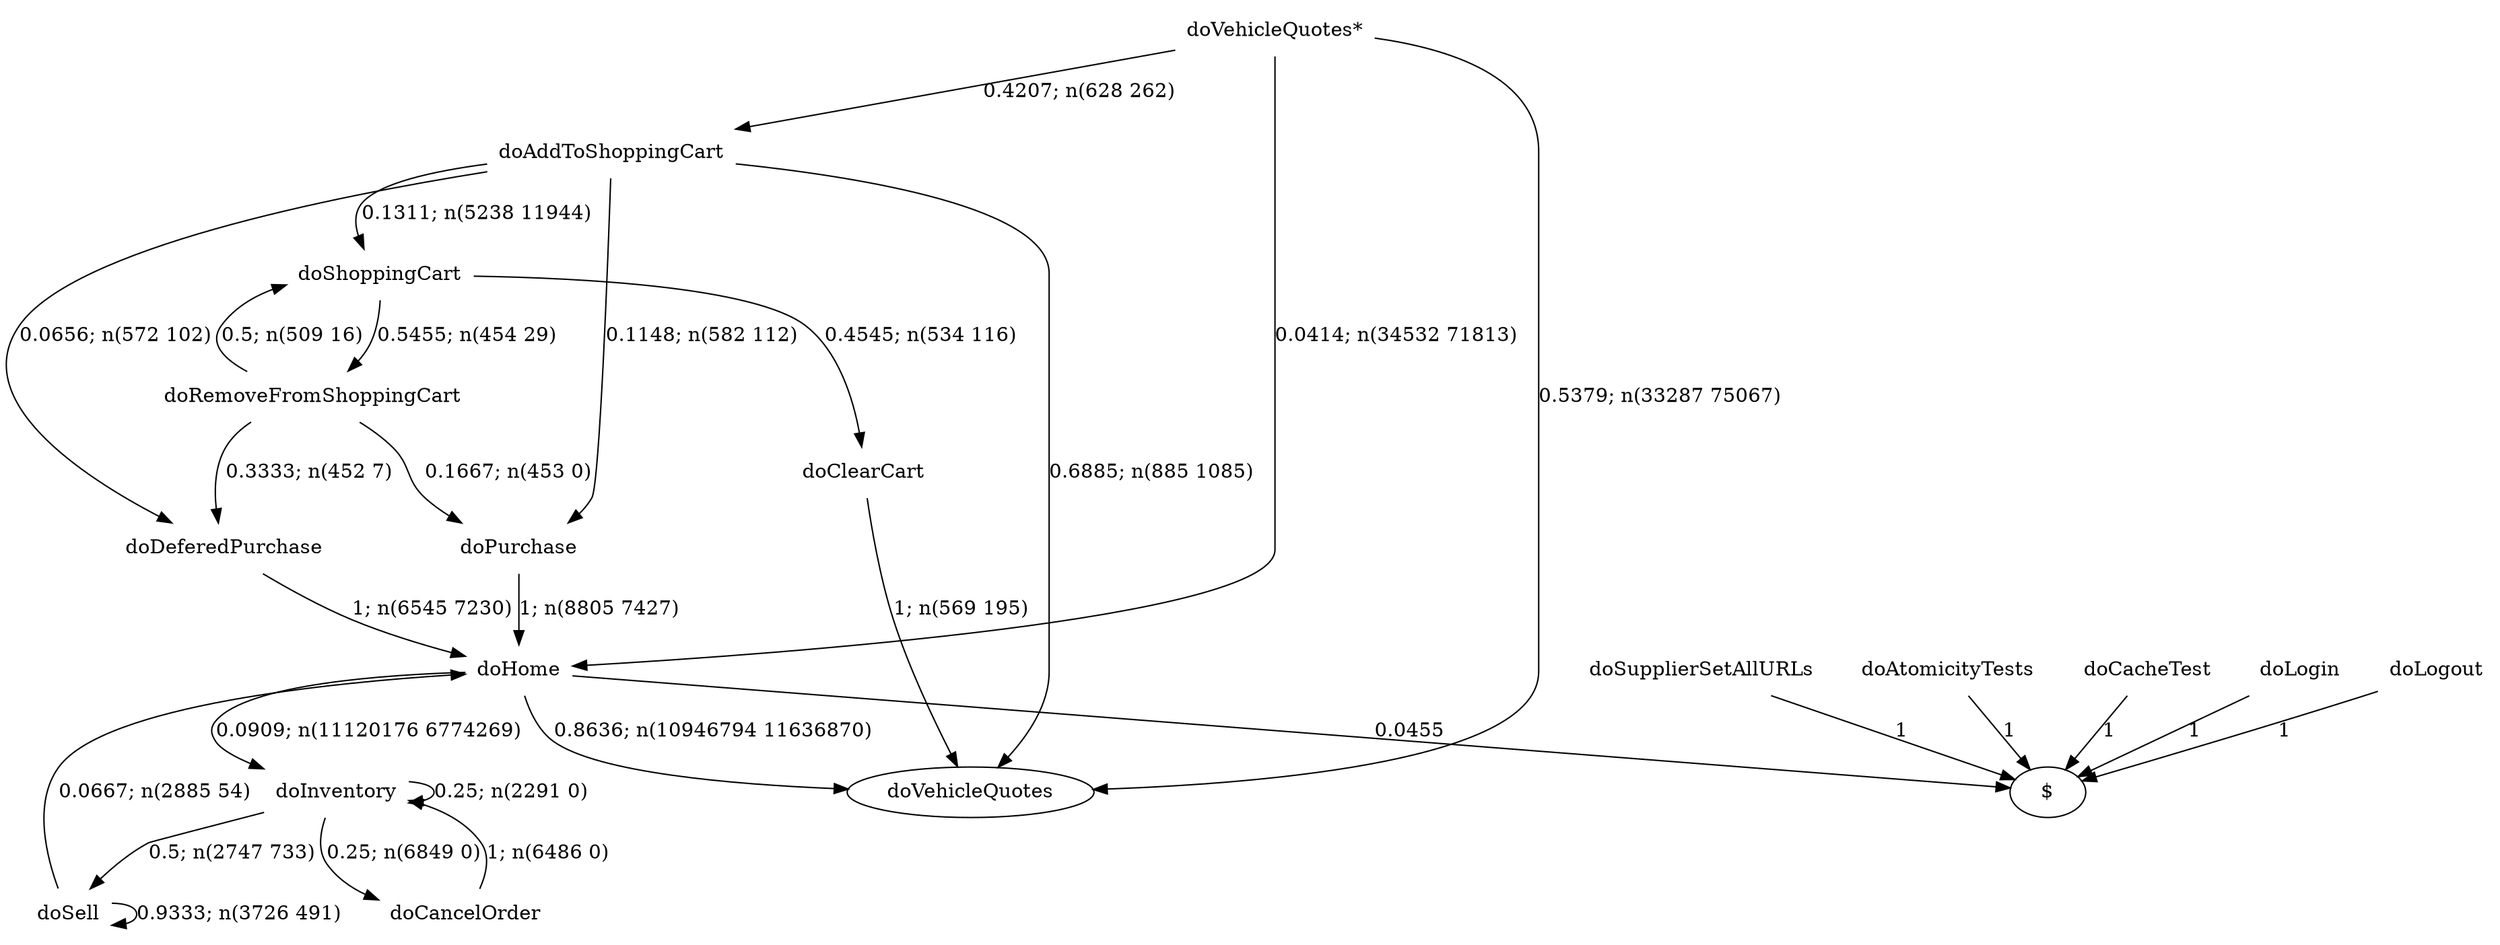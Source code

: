 digraph G {"doVehicleQuotes*" [label="doVehicleQuotes*",shape=none];"doSupplierSetAllURLs" [label="doSupplierSetAllURLs",shape=none];"doAtomicityTests" [label="doAtomicityTests",shape=none];"doCacheTest" [label="doCacheTest",shape=none];"doLogin" [label="doLogin",shape=none];"doAddToShoppingCart" [label="doAddToShoppingCart",shape=none];"doDeferedPurchase" [label="doDeferedPurchase",shape=none];"doHome" [label="doHome",shape=none];"doShoppingCart" [label="doShoppingCart",shape=none];"doClearCart" [label="doClearCart",shape=none];"doPurchase" [label="doPurchase",shape=none];"doInventory" [label="doInventory",shape=none];"doSell" [label="doSell",shape=none];"doLogout" [label="doLogout",shape=none];"doCancelOrder" [label="doCancelOrder",shape=none];"doRemoveFromShoppingCart" [label="doRemoveFromShoppingCart",shape=none];"doVehicleQuotes*"->"doVehicleQuotes" [style=solid,label="0.5379; n(33287 75067)"];"doVehicleQuotes*"->"doAddToShoppingCart" [style=solid,label="0.4207; n(628 262)"];"doVehicleQuotes*"->"doHome" [style=solid,label="0.0414; n(34532 71813)"];"doSupplierSetAllURLs"->"$" [style=solid,label="1"];"doAtomicityTests"->"$" [style=solid,label="1"];"doCacheTest"->"$" [style=solid,label="1"];"doLogin"->"$" [style=solid,label="1"];"doAddToShoppingCart"->"doVehicleQuotes" [style=solid,label="0.6885; n(885 1085)"];"doAddToShoppingCart"->"doDeferedPurchase" [style=solid,label="0.0656; n(572 102)"];"doAddToShoppingCart"->"doShoppingCart" [style=solid,label="0.1311; n(5238 11944)"];"doAddToShoppingCart"->"doPurchase" [style=solid,label="0.1148; n(582 112)"];"doDeferedPurchase"->"doHome" [style=solid,label="1; n(6545 7230)"];"doHome"->"doVehicleQuotes" [style=solid,label="0.8636; n(10946794 11636870)"];"doHome"->"doInventory" [style=solid,label="0.0909; n(11120176 6774269)"];"doHome"->"$" [style=solid,label="0.0455"];"doShoppingCart"->"doClearCart" [style=solid,label="0.4545; n(534 116)"];"doShoppingCart"->"doRemoveFromShoppingCart" [style=solid,label="0.5455; n(454 29)"];"doClearCart"->"doVehicleQuotes" [style=solid,label="1; n(569 195)"];"doPurchase"->"doHome" [style=solid,label="1; n(8805 7427)"];"doInventory"->"doInventory" [style=solid,label="0.25; n(2291 0)"];"doInventory"->"doSell" [style=solid,label="0.5; n(2747 733)"];"doInventory"->"doCancelOrder" [style=solid,label="0.25; n(6849 0)"];"doSell"->"doHome" [style=solid,label="0.0667; n(2885 54)"];"doSell"->"doSell" [style=solid,label="0.9333; n(3726 491)"];"doLogout"->"$" [style=solid,label="1"];"doCancelOrder"->"doInventory" [style=solid,label="1; n(6486 0)"];"doRemoveFromShoppingCart"->"doDeferedPurchase" [style=solid,label="0.3333; n(452 7)"];"doRemoveFromShoppingCart"->"doShoppingCart" [style=solid,label="0.5; n(509 16)"];"doRemoveFromShoppingCart"->"doPurchase" [style=solid,label="0.1667; n(453 0)"];}